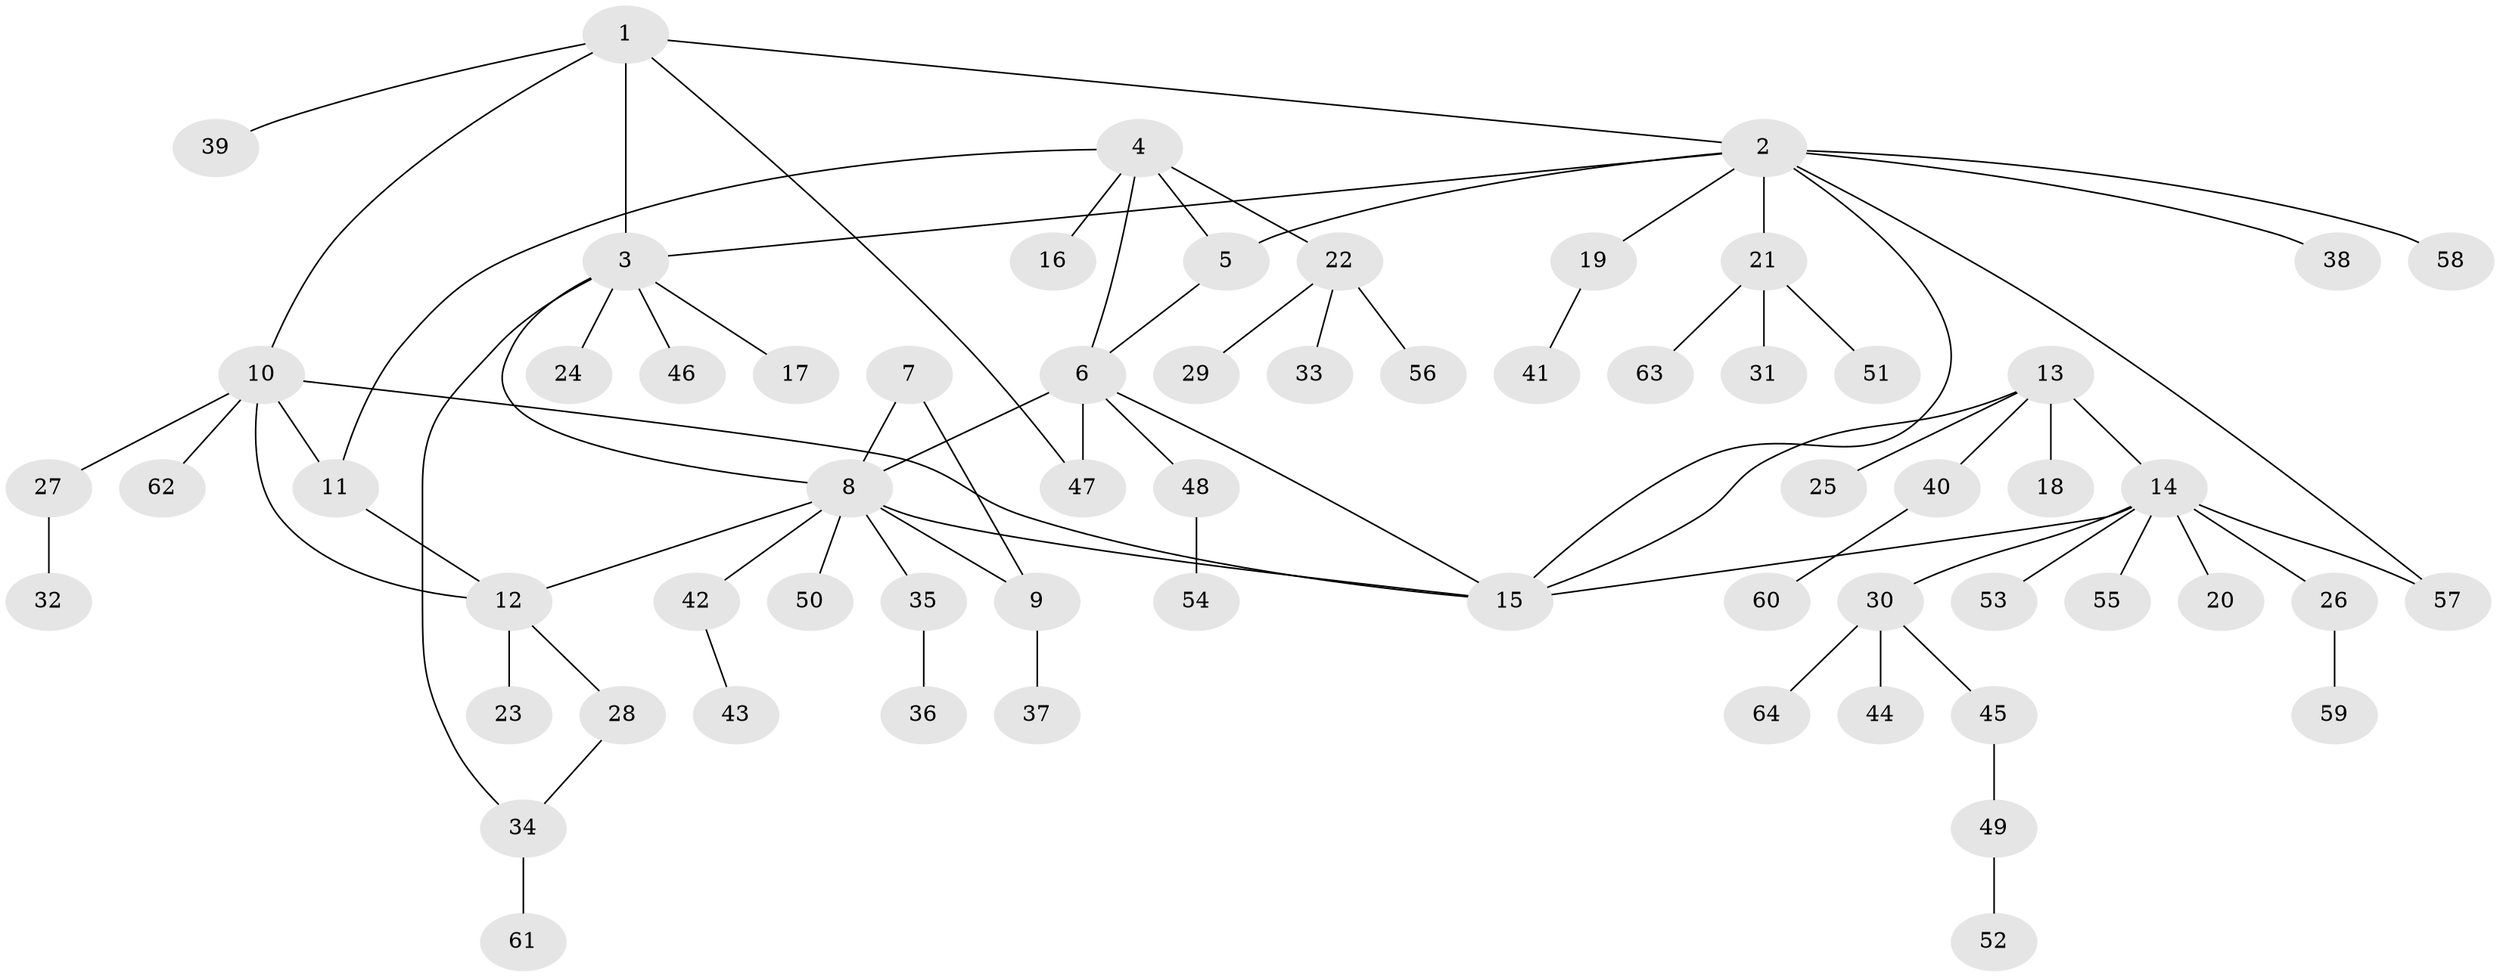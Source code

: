 // Generated by graph-tools (version 1.1) at 2025/26/03/09/25 03:26:34]
// undirected, 64 vertices, 77 edges
graph export_dot {
graph [start="1"]
  node [color=gray90,style=filled];
  1;
  2;
  3;
  4;
  5;
  6;
  7;
  8;
  9;
  10;
  11;
  12;
  13;
  14;
  15;
  16;
  17;
  18;
  19;
  20;
  21;
  22;
  23;
  24;
  25;
  26;
  27;
  28;
  29;
  30;
  31;
  32;
  33;
  34;
  35;
  36;
  37;
  38;
  39;
  40;
  41;
  42;
  43;
  44;
  45;
  46;
  47;
  48;
  49;
  50;
  51;
  52;
  53;
  54;
  55;
  56;
  57;
  58;
  59;
  60;
  61;
  62;
  63;
  64;
  1 -- 2;
  1 -- 3;
  1 -- 10;
  1 -- 39;
  1 -- 47;
  2 -- 3;
  2 -- 5;
  2 -- 15;
  2 -- 19;
  2 -- 21;
  2 -- 38;
  2 -- 57;
  2 -- 58;
  3 -- 8;
  3 -- 17;
  3 -- 24;
  3 -- 34;
  3 -- 46;
  4 -- 5;
  4 -- 6;
  4 -- 11;
  4 -- 16;
  4 -- 22;
  5 -- 6;
  6 -- 8;
  6 -- 15;
  6 -- 47;
  6 -- 48;
  7 -- 8;
  7 -- 9;
  8 -- 9;
  8 -- 12;
  8 -- 15;
  8 -- 35;
  8 -- 42;
  8 -- 50;
  9 -- 37;
  10 -- 11;
  10 -- 12;
  10 -- 15;
  10 -- 27;
  10 -- 62;
  11 -- 12;
  12 -- 23;
  12 -- 28;
  13 -- 14;
  13 -- 15;
  13 -- 18;
  13 -- 25;
  13 -- 40;
  14 -- 15;
  14 -- 20;
  14 -- 26;
  14 -- 30;
  14 -- 53;
  14 -- 55;
  14 -- 57;
  19 -- 41;
  21 -- 31;
  21 -- 51;
  21 -- 63;
  22 -- 29;
  22 -- 33;
  22 -- 56;
  26 -- 59;
  27 -- 32;
  28 -- 34;
  30 -- 44;
  30 -- 45;
  30 -- 64;
  34 -- 61;
  35 -- 36;
  40 -- 60;
  42 -- 43;
  45 -- 49;
  48 -- 54;
  49 -- 52;
}
